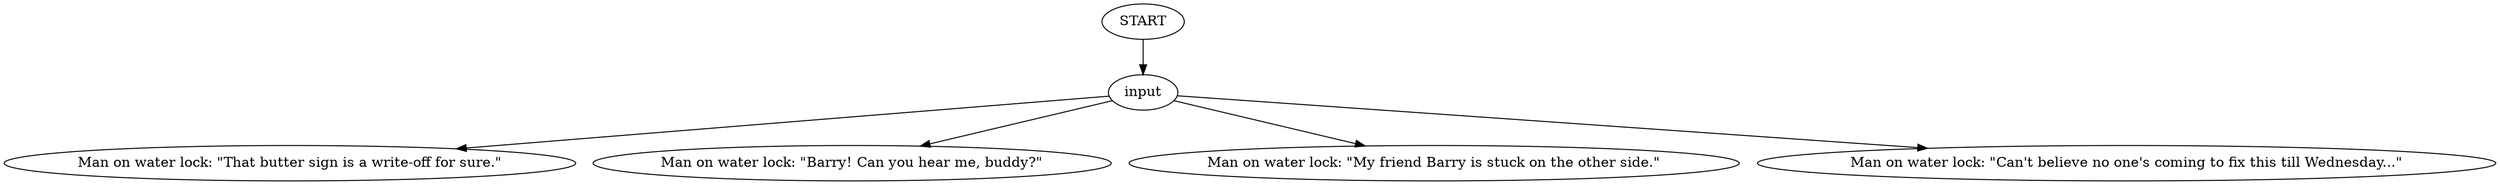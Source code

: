 # CANAL / MAN ON WATER LOCK barks
# Barks for the Man on Water Lock.
# ==================================================
digraph G {
	  0 [label="START"];
	  1 [label="input"];
	  3 [label="Man on water lock: \"That butter sign is a write-off for sure.\""];
	  4 [label="Man on water lock: \"Barry! Can you hear me, buddy?\""];
	  5 [label="Man on water lock: \"My friend Barry is stuck on the other side.\""];
	  6 [label="Man on water lock: \"Can't believe no one's coming to fix this till Wednesday...\""];
	  0 -> 1
	  1 -> 3
	  1 -> 4
	  1 -> 5
	  1 -> 6
}

